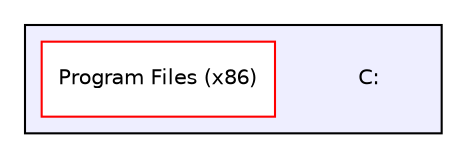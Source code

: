 digraph "C:" {
  compound=true
  node [ fontsize="10", fontname="Helvetica"];
  edge [ labelfontsize="10", labelfontname="Helvetica"];
  subgraph clusterdir_e6bb53534ac0e427887cf7a94c0c004e {
    graph [ bgcolor="#eeeeff", pencolor="black", label="" URL="dir_e6bb53534ac0e427887cf7a94c0c004e.html"];
    dir_e6bb53534ac0e427887cf7a94c0c004e [shape=plaintext label="C:"];
    dir_7ff9e7d569d3b2e6e754f42ec3be93bf [shape=box label="Program Files (x86)" color="red" fillcolor="white" style="filled" URL="dir_7ff9e7d569d3b2e6e754f42ec3be93bf.html"];
  }
}
